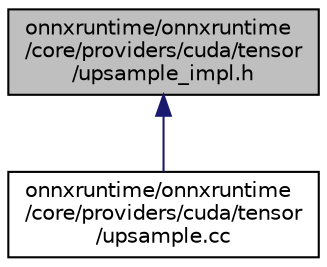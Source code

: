 digraph "onnxruntime/onnxruntime/core/providers/cuda/tensor/upsample_impl.h"
{
  edge [fontname="Helvetica",fontsize="10",labelfontname="Helvetica",labelfontsize="10"];
  node [fontname="Helvetica",fontsize="10",shape=record];
  Node73 [label="onnxruntime/onnxruntime\l/core/providers/cuda/tensor\l/upsample_impl.h",height=0.2,width=0.4,color="black", fillcolor="grey75", style="filled", fontcolor="black"];
  Node73 -> Node74 [dir="back",color="midnightblue",fontsize="10",style="solid"];
  Node74 [label="onnxruntime/onnxruntime\l/core/providers/cuda/tensor\l/upsample.cc",height=0.2,width=0.4,color="black", fillcolor="white", style="filled",URL="$cuda_2tensor_2upsample_8cc.html"];
}
